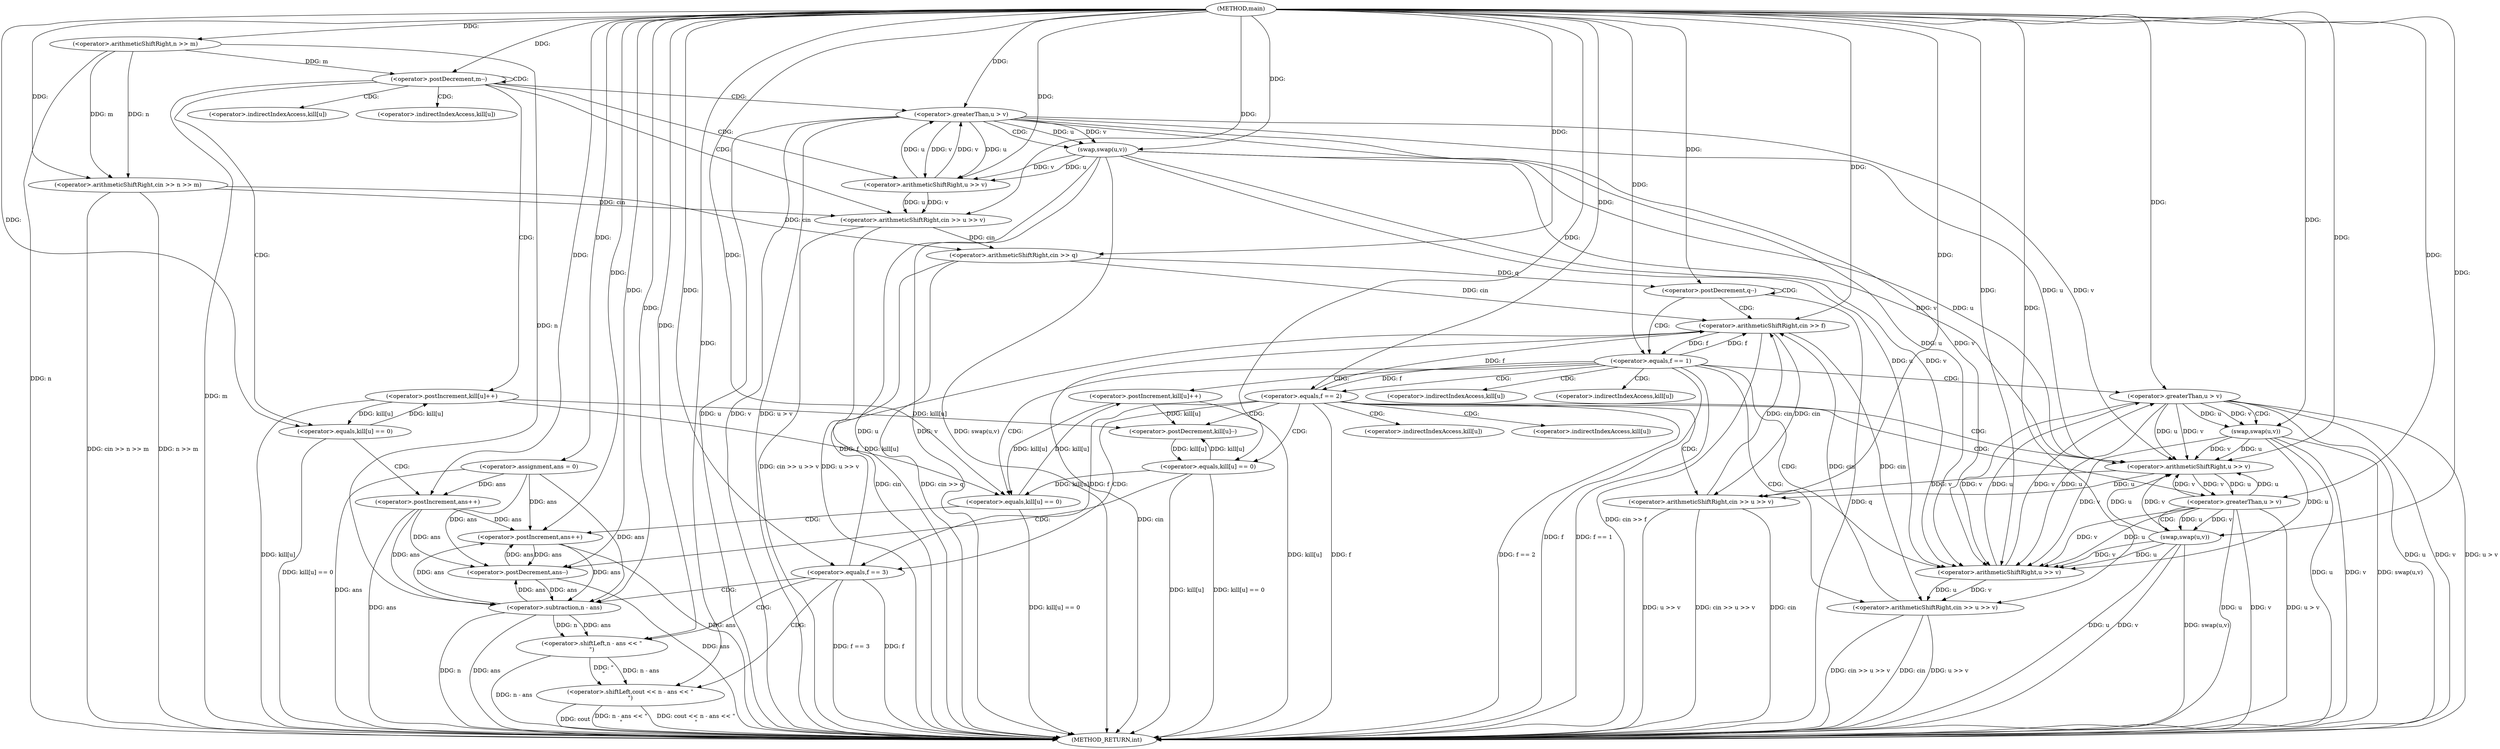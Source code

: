 digraph "main" {  
"1000101" [label = "(METHOD,main)" ]
"1000235" [label = "(METHOD_RETURN,int)" ]
"1000110" [label = "(<operator>.assignment,ans = 0)" ]
"1000113" [label = "(<operator>.arithmeticShiftRight,cin >> n >> m)" ]
"1000149" [label = "(<operator>.arithmeticShiftRight,cin >> q)" ]
"1000120" [label = "(<operator>.postDecrement,m--)" ]
"1000153" [label = "(<operator>.postDecrement,q--)" ]
"1000115" [label = "(<operator>.arithmeticShiftRight,n >> m)" ]
"1000123" [label = "(<operator>.arithmeticShiftRight,cin >> u >> v)" ]
"1000145" [label = "(<operator>.postIncrement,kill[u]++)" ]
"1000156" [label = "(<operator>.arithmeticShiftRight,cin >> f)" ]
"1000129" [label = "(<operator>.greaterThan,u > v)" ]
"1000137" [label = "(<operator>.equals,kill[u] == 0)" ]
"1000160" [label = "(<operator>.equals,f == 1)" ]
"1000125" [label = "(<operator>.arithmeticShiftRight,u >> v)" ]
"1000133" [label = "(swap,swap(u,v))" ]
"1000143" [label = "(<operator>.postIncrement,ans++)" ]
"1000164" [label = "(<operator>.arithmeticShiftRight,cin >> u >> v)" ]
"1000186" [label = "(<operator>.postIncrement,kill[u]++)" ]
"1000170" [label = "(<operator>.greaterThan,u > v)" ]
"1000178" [label = "(<operator>.equals,kill[u] == 0)" ]
"1000192" [label = "(<operator>.equals,f == 2)" ]
"1000166" [label = "(<operator>.arithmeticShiftRight,u >> v)" ]
"1000174" [label = "(swap,swap(u,v))" ]
"1000184" [label = "(<operator>.postIncrement,ans++)" ]
"1000196" [label = "(<operator>.arithmeticShiftRight,cin >> u >> v)" ]
"1000209" [label = "(<operator>.postDecrement,kill[u]--)" ]
"1000202" [label = "(<operator>.greaterThan,u > v)" ]
"1000214" [label = "(<operator>.equals,kill[u] == 0)" ]
"1000224" [label = "(<operator>.equals,f == 3)" ]
"1000198" [label = "(<operator>.arithmeticShiftRight,u >> v)" ]
"1000206" [label = "(swap,swap(u,v))" ]
"1000220" [label = "(<operator>.postDecrement,ans--)" ]
"1000228" [label = "(<operator>.shiftLeft,cout << n - ans << \"\n\")" ]
"1000230" [label = "(<operator>.shiftLeft,n - ans << \"\n\")" ]
"1000231" [label = "(<operator>.subtraction,n - ans)" ]
"1000146" [label = "(<operator>.indirectIndexAccess,kill[u])" ]
"1000138" [label = "(<operator>.indirectIndexAccess,kill[u])" ]
"1000187" [label = "(<operator>.indirectIndexAccess,kill[u])" ]
"1000179" [label = "(<operator>.indirectIndexAccess,kill[u])" ]
"1000210" [label = "(<operator>.indirectIndexAccess,kill[u])" ]
"1000215" [label = "(<operator>.indirectIndexAccess,kill[u])" ]
  "1000110" -> "1000235"  [ label = "DDG: ans"] 
  "1000115" -> "1000235"  [ label = "DDG: n"] 
  "1000113" -> "1000235"  [ label = "DDG: n >> m"] 
  "1000113" -> "1000235"  [ label = "DDG: cin >> n >> m"] 
  "1000120" -> "1000235"  [ label = "DDG: m"] 
  "1000149" -> "1000235"  [ label = "DDG: cin"] 
  "1000149" -> "1000235"  [ label = "DDG: cin >> q"] 
  "1000153" -> "1000235"  [ label = "DDG: q"] 
  "1000156" -> "1000235"  [ label = "DDG: cin"] 
  "1000156" -> "1000235"  [ label = "DDG: cin >> f"] 
  "1000160" -> "1000235"  [ label = "DDG: f"] 
  "1000160" -> "1000235"  [ label = "DDG: f == 1"] 
  "1000192" -> "1000235"  [ label = "DDG: f"] 
  "1000192" -> "1000235"  [ label = "DDG: f == 2"] 
  "1000224" -> "1000235"  [ label = "DDG: f"] 
  "1000224" -> "1000235"  [ label = "DDG: f == 3"] 
  "1000231" -> "1000235"  [ label = "DDG: n"] 
  "1000231" -> "1000235"  [ label = "DDG: ans"] 
  "1000230" -> "1000235"  [ label = "DDG: n - ans"] 
  "1000228" -> "1000235"  [ label = "DDG: n - ans << \"\n\""] 
  "1000228" -> "1000235"  [ label = "DDG: cout << n - ans << \"\n\""] 
  "1000196" -> "1000235"  [ label = "DDG: cin"] 
  "1000196" -> "1000235"  [ label = "DDG: u >> v"] 
  "1000196" -> "1000235"  [ label = "DDG: cin >> u >> v"] 
  "1000202" -> "1000235"  [ label = "DDG: u"] 
  "1000202" -> "1000235"  [ label = "DDG: v"] 
  "1000202" -> "1000235"  [ label = "DDG: u > v"] 
  "1000206" -> "1000235"  [ label = "DDG: u"] 
  "1000206" -> "1000235"  [ label = "DDG: v"] 
  "1000206" -> "1000235"  [ label = "DDG: swap(u,v)"] 
  "1000214" -> "1000235"  [ label = "DDG: kill[u]"] 
  "1000214" -> "1000235"  [ label = "DDG: kill[u] == 0"] 
  "1000220" -> "1000235"  [ label = "DDG: ans"] 
  "1000164" -> "1000235"  [ label = "DDG: cin"] 
  "1000164" -> "1000235"  [ label = "DDG: u >> v"] 
  "1000164" -> "1000235"  [ label = "DDG: cin >> u >> v"] 
  "1000170" -> "1000235"  [ label = "DDG: u"] 
  "1000170" -> "1000235"  [ label = "DDG: v"] 
  "1000170" -> "1000235"  [ label = "DDG: u > v"] 
  "1000174" -> "1000235"  [ label = "DDG: u"] 
  "1000174" -> "1000235"  [ label = "DDG: v"] 
  "1000174" -> "1000235"  [ label = "DDG: swap(u,v)"] 
  "1000178" -> "1000235"  [ label = "DDG: kill[u] == 0"] 
  "1000184" -> "1000235"  [ label = "DDG: ans"] 
  "1000186" -> "1000235"  [ label = "DDG: kill[u]"] 
  "1000123" -> "1000235"  [ label = "DDG: u >> v"] 
  "1000123" -> "1000235"  [ label = "DDG: cin >> u >> v"] 
  "1000129" -> "1000235"  [ label = "DDG: u"] 
  "1000129" -> "1000235"  [ label = "DDG: v"] 
  "1000129" -> "1000235"  [ label = "DDG: u > v"] 
  "1000133" -> "1000235"  [ label = "DDG: u"] 
  "1000133" -> "1000235"  [ label = "DDG: v"] 
  "1000133" -> "1000235"  [ label = "DDG: swap(u,v)"] 
  "1000137" -> "1000235"  [ label = "DDG: kill[u] == 0"] 
  "1000143" -> "1000235"  [ label = "DDG: ans"] 
  "1000145" -> "1000235"  [ label = "DDG: kill[u]"] 
  "1000228" -> "1000235"  [ label = "DDG: cout"] 
  "1000101" -> "1000110"  [ label = "DDG: "] 
  "1000101" -> "1000113"  [ label = "DDG: "] 
  "1000115" -> "1000113"  [ label = "DDG: m"] 
  "1000115" -> "1000113"  [ label = "DDG: n"] 
  "1000113" -> "1000149"  [ label = "DDG: cin"] 
  "1000123" -> "1000149"  [ label = "DDG: cin"] 
  "1000101" -> "1000149"  [ label = "DDG: "] 
  "1000101" -> "1000115"  [ label = "DDG: "] 
  "1000115" -> "1000120"  [ label = "DDG: m"] 
  "1000101" -> "1000120"  [ label = "DDG: "] 
  "1000149" -> "1000153"  [ label = "DDG: q"] 
  "1000101" -> "1000153"  [ label = "DDG: "] 
  "1000113" -> "1000123"  [ label = "DDG: cin"] 
  "1000101" -> "1000123"  [ label = "DDG: "] 
  "1000125" -> "1000123"  [ label = "DDG: v"] 
  "1000125" -> "1000123"  [ label = "DDG: u"] 
  "1000137" -> "1000145"  [ label = "DDG: kill[u]"] 
  "1000149" -> "1000156"  [ label = "DDG: cin"] 
  "1000196" -> "1000156"  [ label = "DDG: cin"] 
  "1000164" -> "1000156"  [ label = "DDG: cin"] 
  "1000101" -> "1000156"  [ label = "DDG: "] 
  "1000160" -> "1000156"  [ label = "DDG: f"] 
  "1000192" -> "1000156"  [ label = "DDG: f"] 
  "1000224" -> "1000156"  [ label = "DDG: f"] 
  "1000129" -> "1000125"  [ label = "DDG: u"] 
  "1000133" -> "1000125"  [ label = "DDG: u"] 
  "1000101" -> "1000125"  [ label = "DDG: "] 
  "1000129" -> "1000125"  [ label = "DDG: v"] 
  "1000133" -> "1000125"  [ label = "DDG: v"] 
  "1000125" -> "1000129"  [ label = "DDG: u"] 
  "1000101" -> "1000129"  [ label = "DDG: "] 
  "1000125" -> "1000129"  [ label = "DDG: v"] 
  "1000145" -> "1000137"  [ label = "DDG: kill[u]"] 
  "1000101" -> "1000137"  [ label = "DDG: "] 
  "1000156" -> "1000160"  [ label = "DDG: f"] 
  "1000101" -> "1000160"  [ label = "DDG: "] 
  "1000129" -> "1000133"  [ label = "DDG: u"] 
  "1000101" -> "1000133"  [ label = "DDG: "] 
  "1000129" -> "1000133"  [ label = "DDG: v"] 
  "1000110" -> "1000143"  [ label = "DDG: ans"] 
  "1000101" -> "1000143"  [ label = "DDG: "] 
  "1000156" -> "1000164"  [ label = "DDG: cin"] 
  "1000101" -> "1000164"  [ label = "DDG: "] 
  "1000166" -> "1000164"  [ label = "DDG: v"] 
  "1000166" -> "1000164"  [ label = "DDG: u"] 
  "1000178" -> "1000186"  [ label = "DDG: kill[u]"] 
  "1000202" -> "1000166"  [ label = "DDG: u"] 
  "1000206" -> "1000166"  [ label = "DDG: u"] 
  "1000170" -> "1000166"  [ label = "DDG: u"] 
  "1000174" -> "1000166"  [ label = "DDG: u"] 
  "1000129" -> "1000166"  [ label = "DDG: u"] 
  "1000133" -> "1000166"  [ label = "DDG: u"] 
  "1000101" -> "1000166"  [ label = "DDG: "] 
  "1000202" -> "1000166"  [ label = "DDG: v"] 
  "1000206" -> "1000166"  [ label = "DDG: v"] 
  "1000170" -> "1000166"  [ label = "DDG: v"] 
  "1000174" -> "1000166"  [ label = "DDG: v"] 
  "1000129" -> "1000166"  [ label = "DDG: v"] 
  "1000133" -> "1000166"  [ label = "DDG: v"] 
  "1000166" -> "1000170"  [ label = "DDG: u"] 
  "1000101" -> "1000170"  [ label = "DDG: "] 
  "1000166" -> "1000170"  [ label = "DDG: v"] 
  "1000214" -> "1000178"  [ label = "DDG: kill[u]"] 
  "1000186" -> "1000178"  [ label = "DDG: kill[u]"] 
  "1000145" -> "1000178"  [ label = "DDG: kill[u]"] 
  "1000101" -> "1000178"  [ label = "DDG: "] 
  "1000160" -> "1000192"  [ label = "DDG: f"] 
  "1000101" -> "1000192"  [ label = "DDG: "] 
  "1000170" -> "1000174"  [ label = "DDG: u"] 
  "1000101" -> "1000174"  [ label = "DDG: "] 
  "1000170" -> "1000174"  [ label = "DDG: v"] 
  "1000110" -> "1000184"  [ label = "DDG: ans"] 
  "1000231" -> "1000184"  [ label = "DDG: ans"] 
  "1000220" -> "1000184"  [ label = "DDG: ans"] 
  "1000143" -> "1000184"  [ label = "DDG: ans"] 
  "1000101" -> "1000184"  [ label = "DDG: "] 
  "1000156" -> "1000196"  [ label = "DDG: cin"] 
  "1000101" -> "1000196"  [ label = "DDG: "] 
  "1000198" -> "1000196"  [ label = "DDG: v"] 
  "1000198" -> "1000196"  [ label = "DDG: u"] 
  "1000214" -> "1000209"  [ label = "DDG: kill[u]"] 
  "1000186" -> "1000209"  [ label = "DDG: kill[u]"] 
  "1000145" -> "1000209"  [ label = "DDG: kill[u]"] 
  "1000202" -> "1000198"  [ label = "DDG: u"] 
  "1000206" -> "1000198"  [ label = "DDG: u"] 
  "1000170" -> "1000198"  [ label = "DDG: u"] 
  "1000174" -> "1000198"  [ label = "DDG: u"] 
  "1000129" -> "1000198"  [ label = "DDG: u"] 
  "1000133" -> "1000198"  [ label = "DDG: u"] 
  "1000101" -> "1000198"  [ label = "DDG: "] 
  "1000202" -> "1000198"  [ label = "DDG: v"] 
  "1000206" -> "1000198"  [ label = "DDG: v"] 
  "1000170" -> "1000198"  [ label = "DDG: v"] 
  "1000174" -> "1000198"  [ label = "DDG: v"] 
  "1000129" -> "1000198"  [ label = "DDG: v"] 
  "1000133" -> "1000198"  [ label = "DDG: v"] 
  "1000198" -> "1000202"  [ label = "DDG: u"] 
  "1000101" -> "1000202"  [ label = "DDG: "] 
  "1000198" -> "1000202"  [ label = "DDG: v"] 
  "1000209" -> "1000214"  [ label = "DDG: kill[u]"] 
  "1000101" -> "1000214"  [ label = "DDG: "] 
  "1000192" -> "1000224"  [ label = "DDG: f"] 
  "1000101" -> "1000224"  [ label = "DDG: "] 
  "1000202" -> "1000206"  [ label = "DDG: u"] 
  "1000101" -> "1000206"  [ label = "DDG: "] 
  "1000202" -> "1000206"  [ label = "DDG: v"] 
  "1000110" -> "1000220"  [ label = "DDG: ans"] 
  "1000231" -> "1000220"  [ label = "DDG: ans"] 
  "1000184" -> "1000220"  [ label = "DDG: ans"] 
  "1000143" -> "1000220"  [ label = "DDG: ans"] 
  "1000101" -> "1000220"  [ label = "DDG: "] 
  "1000101" -> "1000228"  [ label = "DDG: "] 
  "1000230" -> "1000228"  [ label = "DDG: n - ans"] 
  "1000230" -> "1000228"  [ label = "DDG: \"\n\""] 
  "1000231" -> "1000230"  [ label = "DDG: ans"] 
  "1000231" -> "1000230"  [ label = "DDG: n"] 
  "1000101" -> "1000230"  [ label = "DDG: "] 
  "1000115" -> "1000231"  [ label = "DDG: n"] 
  "1000101" -> "1000231"  [ label = "DDG: "] 
  "1000110" -> "1000231"  [ label = "DDG: ans"] 
  "1000220" -> "1000231"  [ label = "DDG: ans"] 
  "1000184" -> "1000231"  [ label = "DDG: ans"] 
  "1000143" -> "1000231"  [ label = "DDG: ans"] 
  "1000120" -> "1000125"  [ label = "CDG: "] 
  "1000120" -> "1000120"  [ label = "CDG: "] 
  "1000120" -> "1000137"  [ label = "CDG: "] 
  "1000120" -> "1000129"  [ label = "CDG: "] 
  "1000120" -> "1000123"  [ label = "CDG: "] 
  "1000120" -> "1000145"  [ label = "CDG: "] 
  "1000120" -> "1000146"  [ label = "CDG: "] 
  "1000120" -> "1000138"  [ label = "CDG: "] 
  "1000153" -> "1000153"  [ label = "CDG: "] 
  "1000153" -> "1000156"  [ label = "CDG: "] 
  "1000153" -> "1000160"  [ label = "CDG: "] 
  "1000129" -> "1000133"  [ label = "CDG: "] 
  "1000137" -> "1000143"  [ label = "CDG: "] 
  "1000160" -> "1000164"  [ label = "CDG: "] 
  "1000160" -> "1000186"  [ label = "CDG: "] 
  "1000160" -> "1000166"  [ label = "CDG: "] 
  "1000160" -> "1000178"  [ label = "CDG: "] 
  "1000160" -> "1000170"  [ label = "CDG: "] 
  "1000160" -> "1000179"  [ label = "CDG: "] 
  "1000160" -> "1000192"  [ label = "CDG: "] 
  "1000160" -> "1000187"  [ label = "CDG: "] 
  "1000170" -> "1000174"  [ label = "CDG: "] 
  "1000178" -> "1000184"  [ label = "CDG: "] 
  "1000192" -> "1000196"  [ label = "CDG: "] 
  "1000192" -> "1000210"  [ label = "CDG: "] 
  "1000192" -> "1000215"  [ label = "CDG: "] 
  "1000192" -> "1000214"  [ label = "CDG: "] 
  "1000192" -> "1000202"  [ label = "CDG: "] 
  "1000192" -> "1000224"  [ label = "CDG: "] 
  "1000192" -> "1000209"  [ label = "CDG: "] 
  "1000192" -> "1000198"  [ label = "CDG: "] 
  "1000202" -> "1000206"  [ label = "CDG: "] 
  "1000214" -> "1000220"  [ label = "CDG: "] 
  "1000224" -> "1000230"  [ label = "CDG: "] 
  "1000224" -> "1000231"  [ label = "CDG: "] 
  "1000224" -> "1000228"  [ label = "CDG: "] 
}
